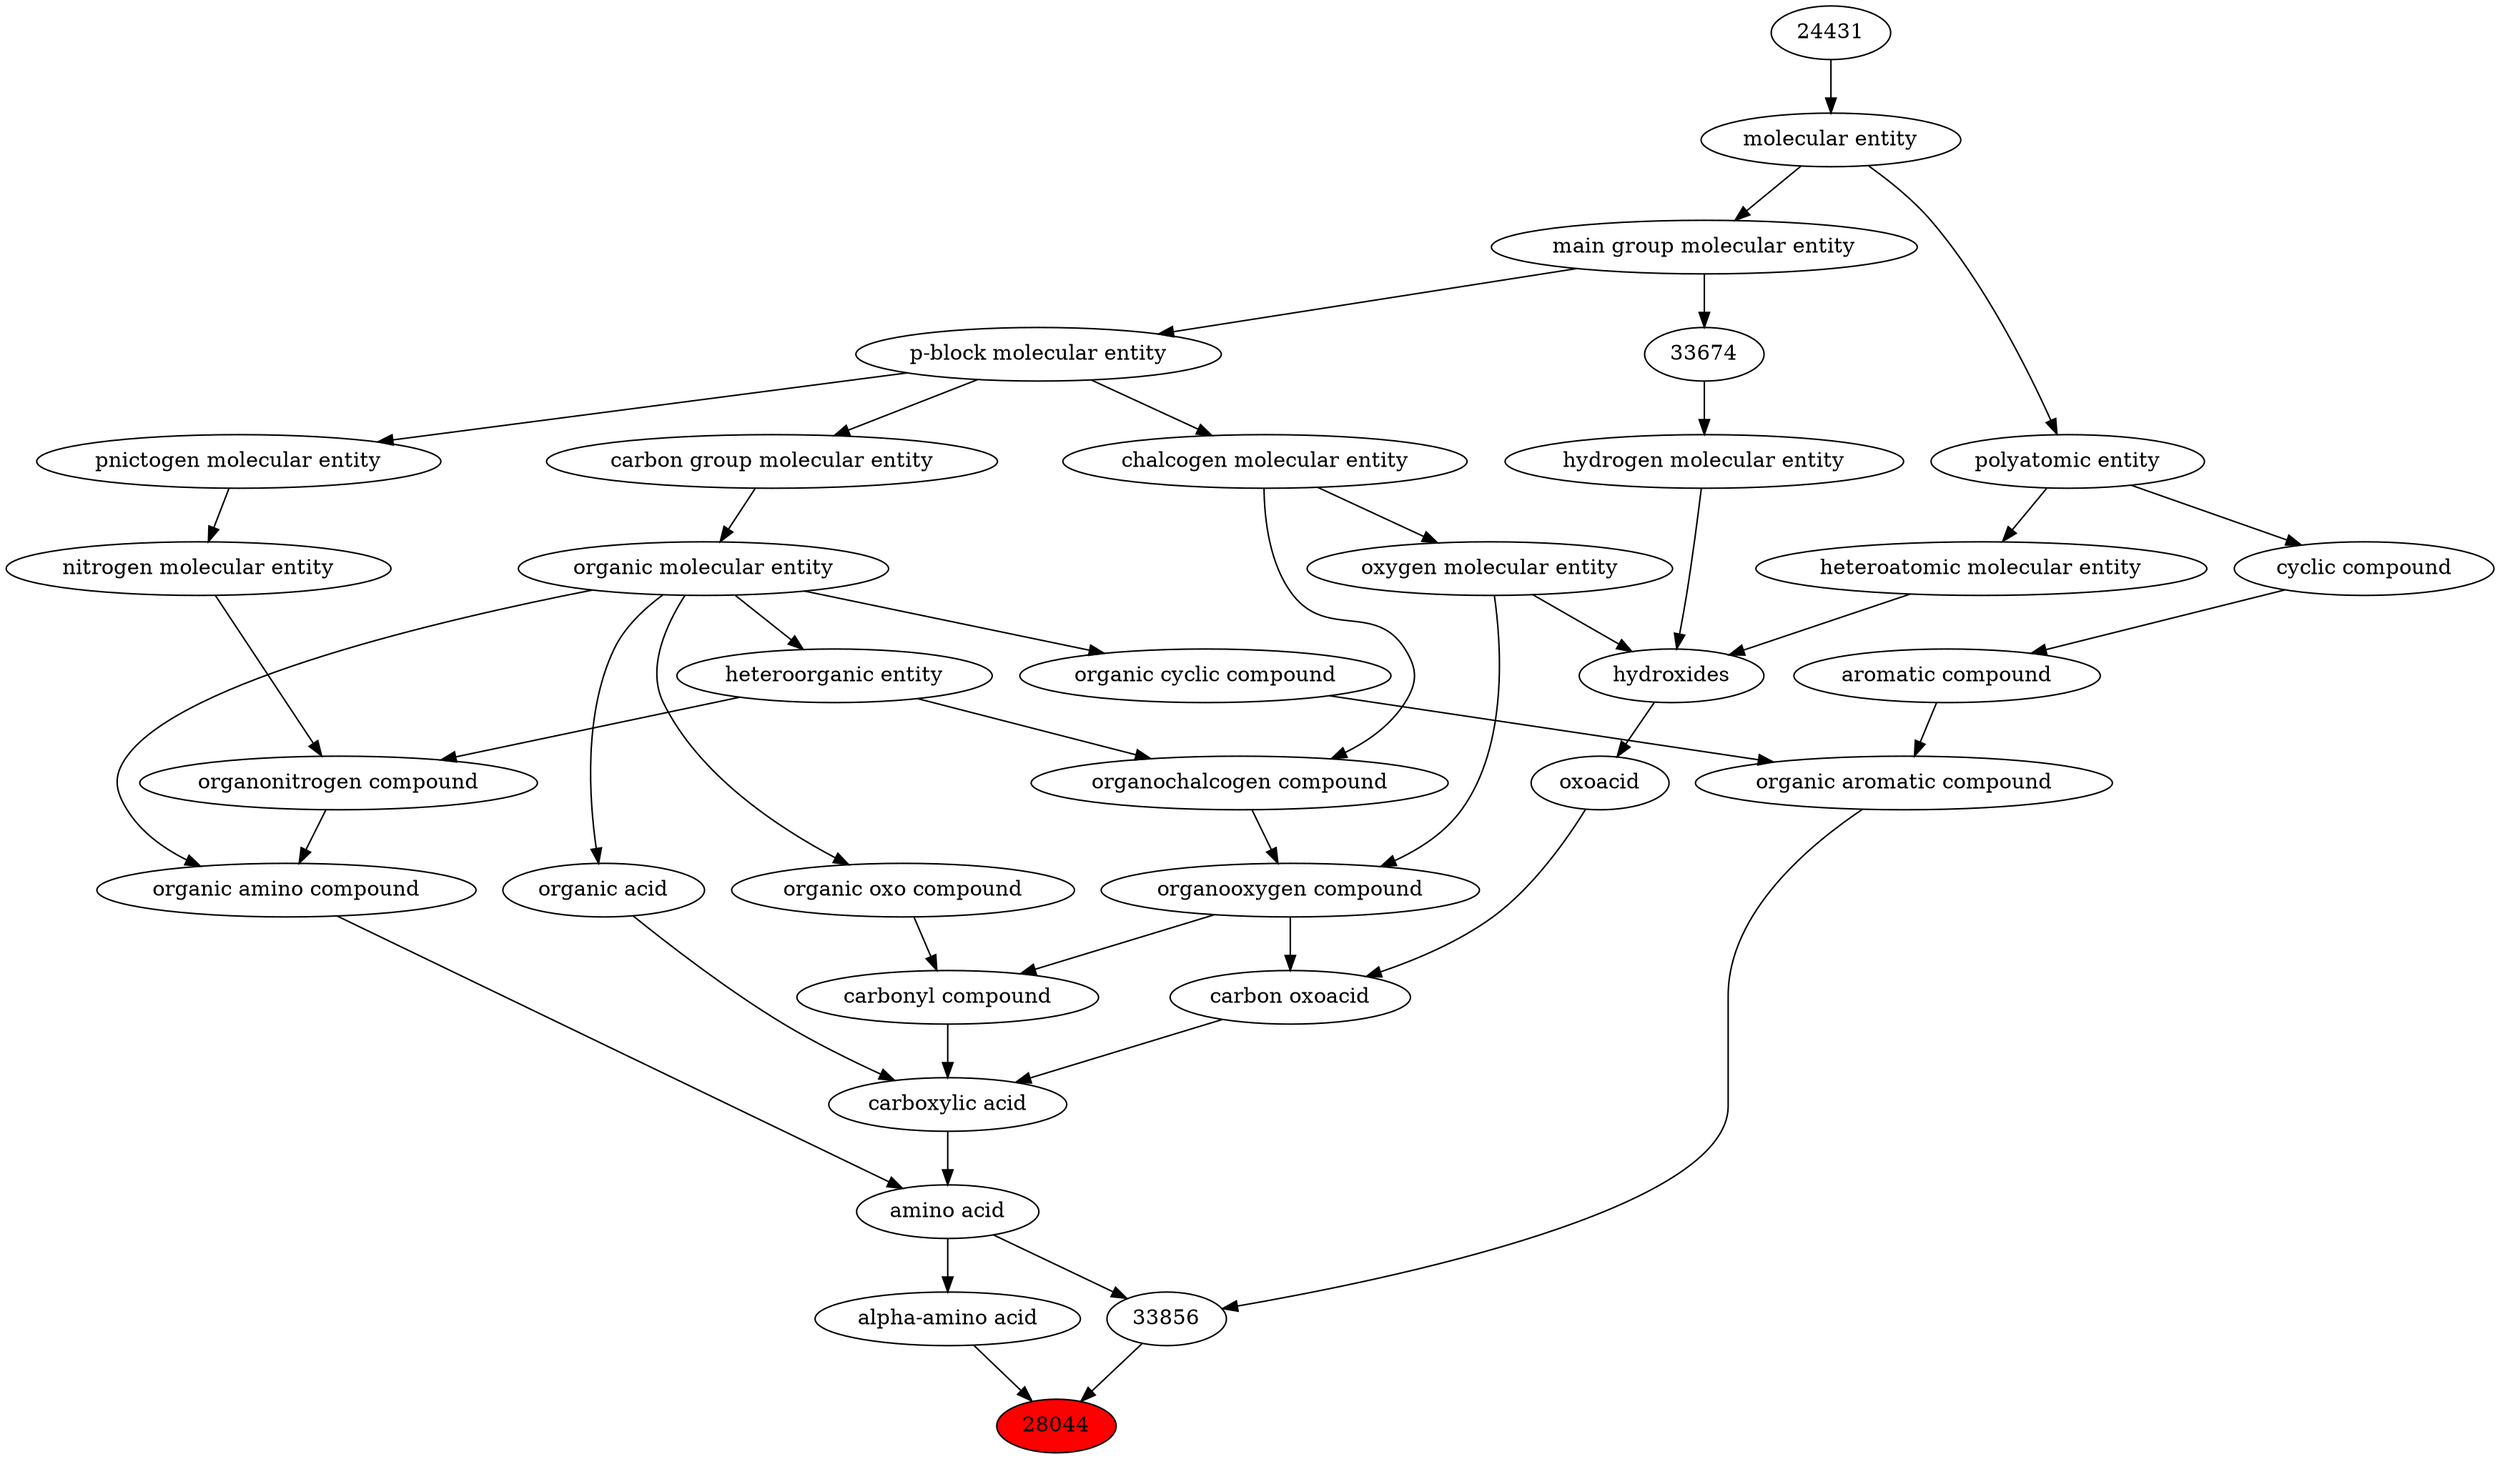 digraph tree{ 
28044 [label="28044" fillcolor=red style=filled]
33704 -> 28044
33856 -> 28044
33704 [label="alpha-amino acid"]
33709 -> 33704
33856 [label="33856"]
33659 -> 33856
33709 -> 33856
33709 [label="amino acid"]
50047 -> 33709
33575 -> 33709
33659 [label="organic aromatic compound"]
33832 -> 33659
33655 -> 33659
50047 [label="organic amino compound"]
50860 -> 50047
35352 -> 50047
33575 [label="carboxylic acid"]
36586 -> 33575
35605 -> 33575
64709 -> 33575
33832 [label="organic cyclic compound"]
50860 -> 33832
33655 [label="aromatic compound"]
33595 -> 33655
50860 [label="organic molecular entity"]
33582 -> 50860
35352 [label="organonitrogen compound"]
51143 -> 35352
33285 -> 35352
36586 [label="carbonyl compound"]
36587 -> 36586
36963 -> 36586
35605 [label="carbon oxoacid"]
24833 -> 35605
36963 -> 35605
64709 [label="organic acid"]
50860 -> 64709
33595 [label="cyclic compound"]
36357 -> 33595
33582 [label="carbon group molecular entity"]
33675 -> 33582
51143 [label="nitrogen molecular entity"]
33302 -> 51143
33285 [label="heteroorganic entity"]
50860 -> 33285
36587 [label="organic oxo compound"]
50860 -> 36587
36963 [label="organooxygen compound"]
36962 -> 36963
25806 -> 36963
24833 [label="oxoacid"]
24651 -> 24833
36357 [label="polyatomic entity"]
23367 -> 36357
33675 [label="p-block molecular entity"]
33579 -> 33675
33302 [label="pnictogen molecular entity"]
33675 -> 33302
36962 [label="organochalcogen compound"]
33285 -> 36962
33304 -> 36962
25806 [label="oxygen molecular entity"]
33304 -> 25806
24651 [label="hydroxides"]
25806 -> 24651
33608 -> 24651
37577 -> 24651
23367 [label="molecular entity"]
24431 -> 23367
33579 [label="main group molecular entity"]
23367 -> 33579
33304 [label="chalcogen molecular entity"]
33675 -> 33304
33608 [label="hydrogen molecular entity"]
33674 -> 33608
37577 [label="heteroatomic molecular entity"]
36357 -> 37577
24431 [label="24431"]
33674 [label="33674"]
33579 -> 33674
}